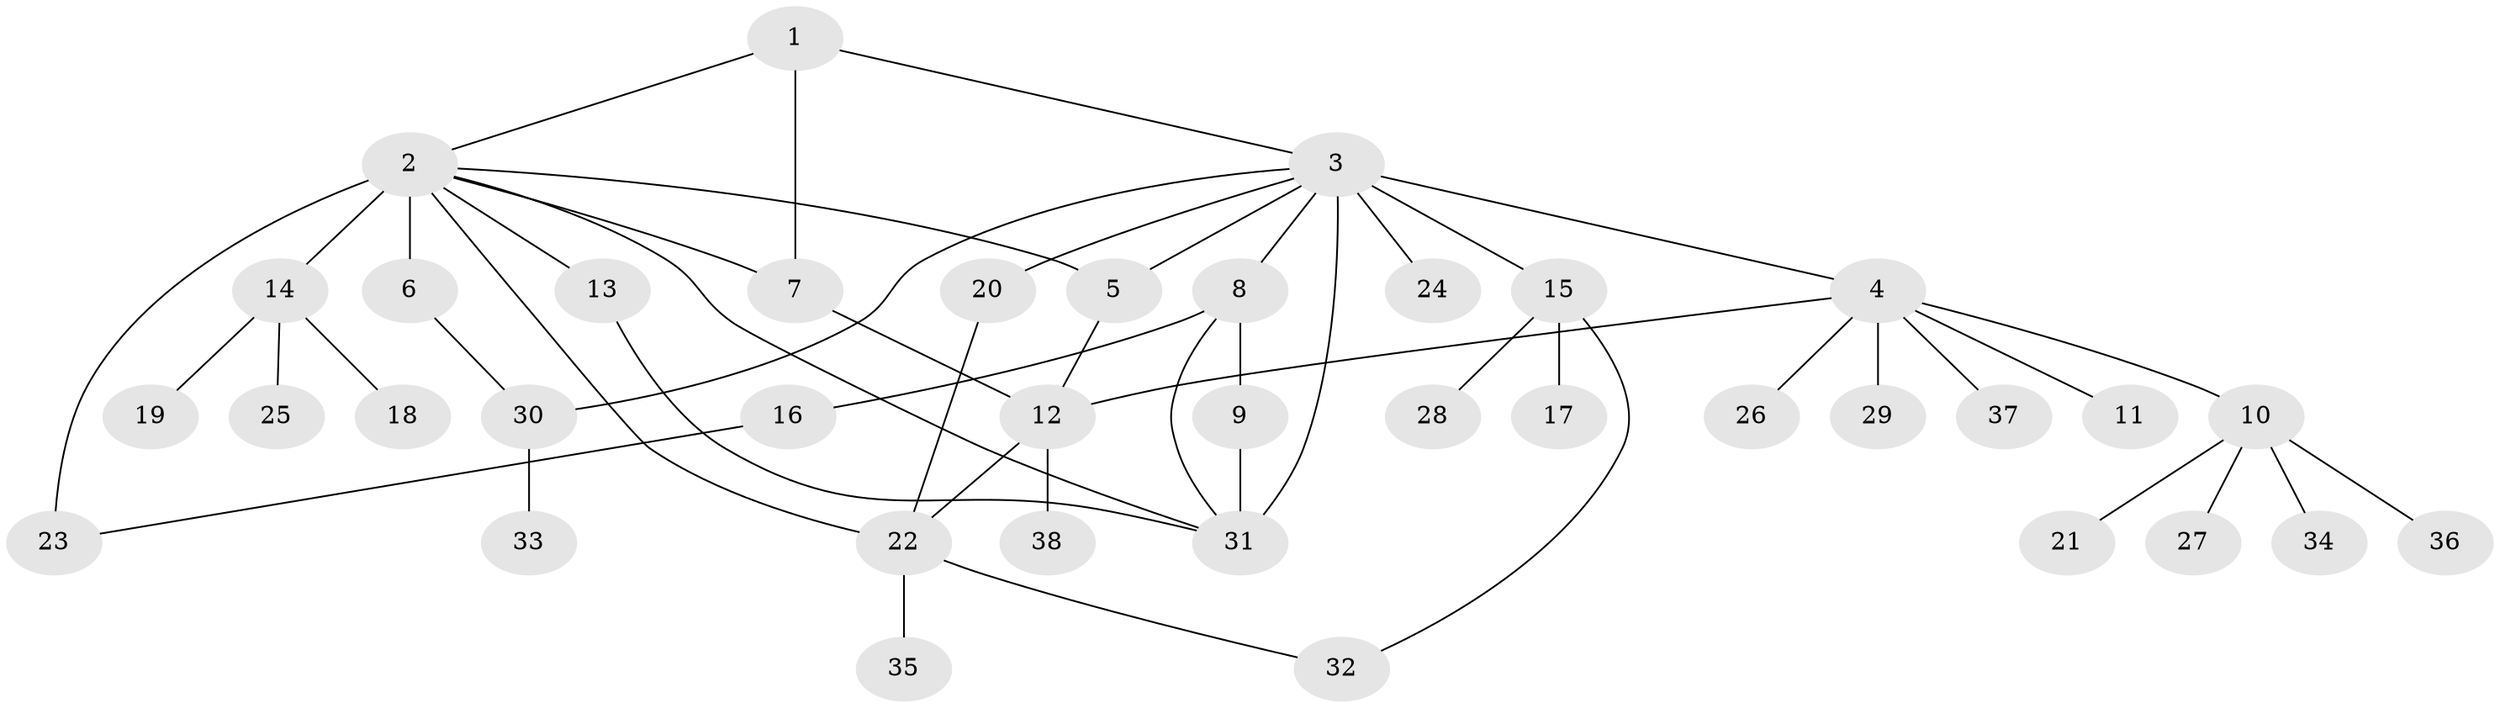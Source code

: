 // original degree distribution, {6: 0.039473684210526314, 15: 0.02631578947368421, 9: 0.013157894736842105, 2: 0.13157894736842105, 4: 0.02631578947368421, 5: 0.039473684210526314, 1: 0.5789473684210527, 8: 0.013157894736842105, 3: 0.09210526315789473, 7: 0.039473684210526314}
// Generated by graph-tools (version 1.1) at 2025/35/03/09/25 02:35:35]
// undirected, 38 vertices, 50 edges
graph export_dot {
graph [start="1"]
  node [color=gray90,style=filled];
  1;
  2;
  3;
  4;
  5;
  6;
  7;
  8;
  9;
  10;
  11;
  12;
  13;
  14;
  15;
  16;
  17;
  18;
  19;
  20;
  21;
  22;
  23;
  24;
  25;
  26;
  27;
  28;
  29;
  30;
  31;
  32;
  33;
  34;
  35;
  36;
  37;
  38;
  1 -- 2 [weight=1.0];
  1 -- 3 [weight=1.0];
  1 -- 7 [weight=2.0];
  2 -- 5 [weight=1.0];
  2 -- 6 [weight=2.0];
  2 -- 7 [weight=1.0];
  2 -- 13 [weight=1.0];
  2 -- 14 [weight=1.0];
  2 -- 22 [weight=1.0];
  2 -- 23 [weight=4.0];
  2 -- 31 [weight=1.0];
  3 -- 4 [weight=1.0];
  3 -- 5 [weight=1.0];
  3 -- 8 [weight=1.0];
  3 -- 15 [weight=1.0];
  3 -- 20 [weight=1.0];
  3 -- 24 [weight=3.0];
  3 -- 30 [weight=1.0];
  3 -- 31 [weight=1.0];
  4 -- 10 [weight=1.0];
  4 -- 11 [weight=1.0];
  4 -- 12 [weight=1.0];
  4 -- 26 [weight=1.0];
  4 -- 29 [weight=3.0];
  4 -- 37 [weight=1.0];
  5 -- 12 [weight=1.0];
  6 -- 30 [weight=1.0];
  7 -- 12 [weight=2.0];
  8 -- 9 [weight=1.0];
  8 -- 16 [weight=1.0];
  8 -- 31 [weight=1.0];
  9 -- 31 [weight=6.0];
  10 -- 21 [weight=1.0];
  10 -- 27 [weight=1.0];
  10 -- 34 [weight=1.0];
  10 -- 36 [weight=1.0];
  12 -- 22 [weight=1.0];
  12 -- 38 [weight=1.0];
  13 -- 31 [weight=1.0];
  14 -- 18 [weight=1.0];
  14 -- 19 [weight=1.0];
  14 -- 25 [weight=1.0];
  15 -- 17 [weight=3.0];
  15 -- 28 [weight=1.0];
  15 -- 32 [weight=1.0];
  16 -- 23 [weight=1.0];
  20 -- 22 [weight=1.0];
  22 -- 32 [weight=1.0];
  22 -- 35 [weight=1.0];
  30 -- 33 [weight=2.0];
}
